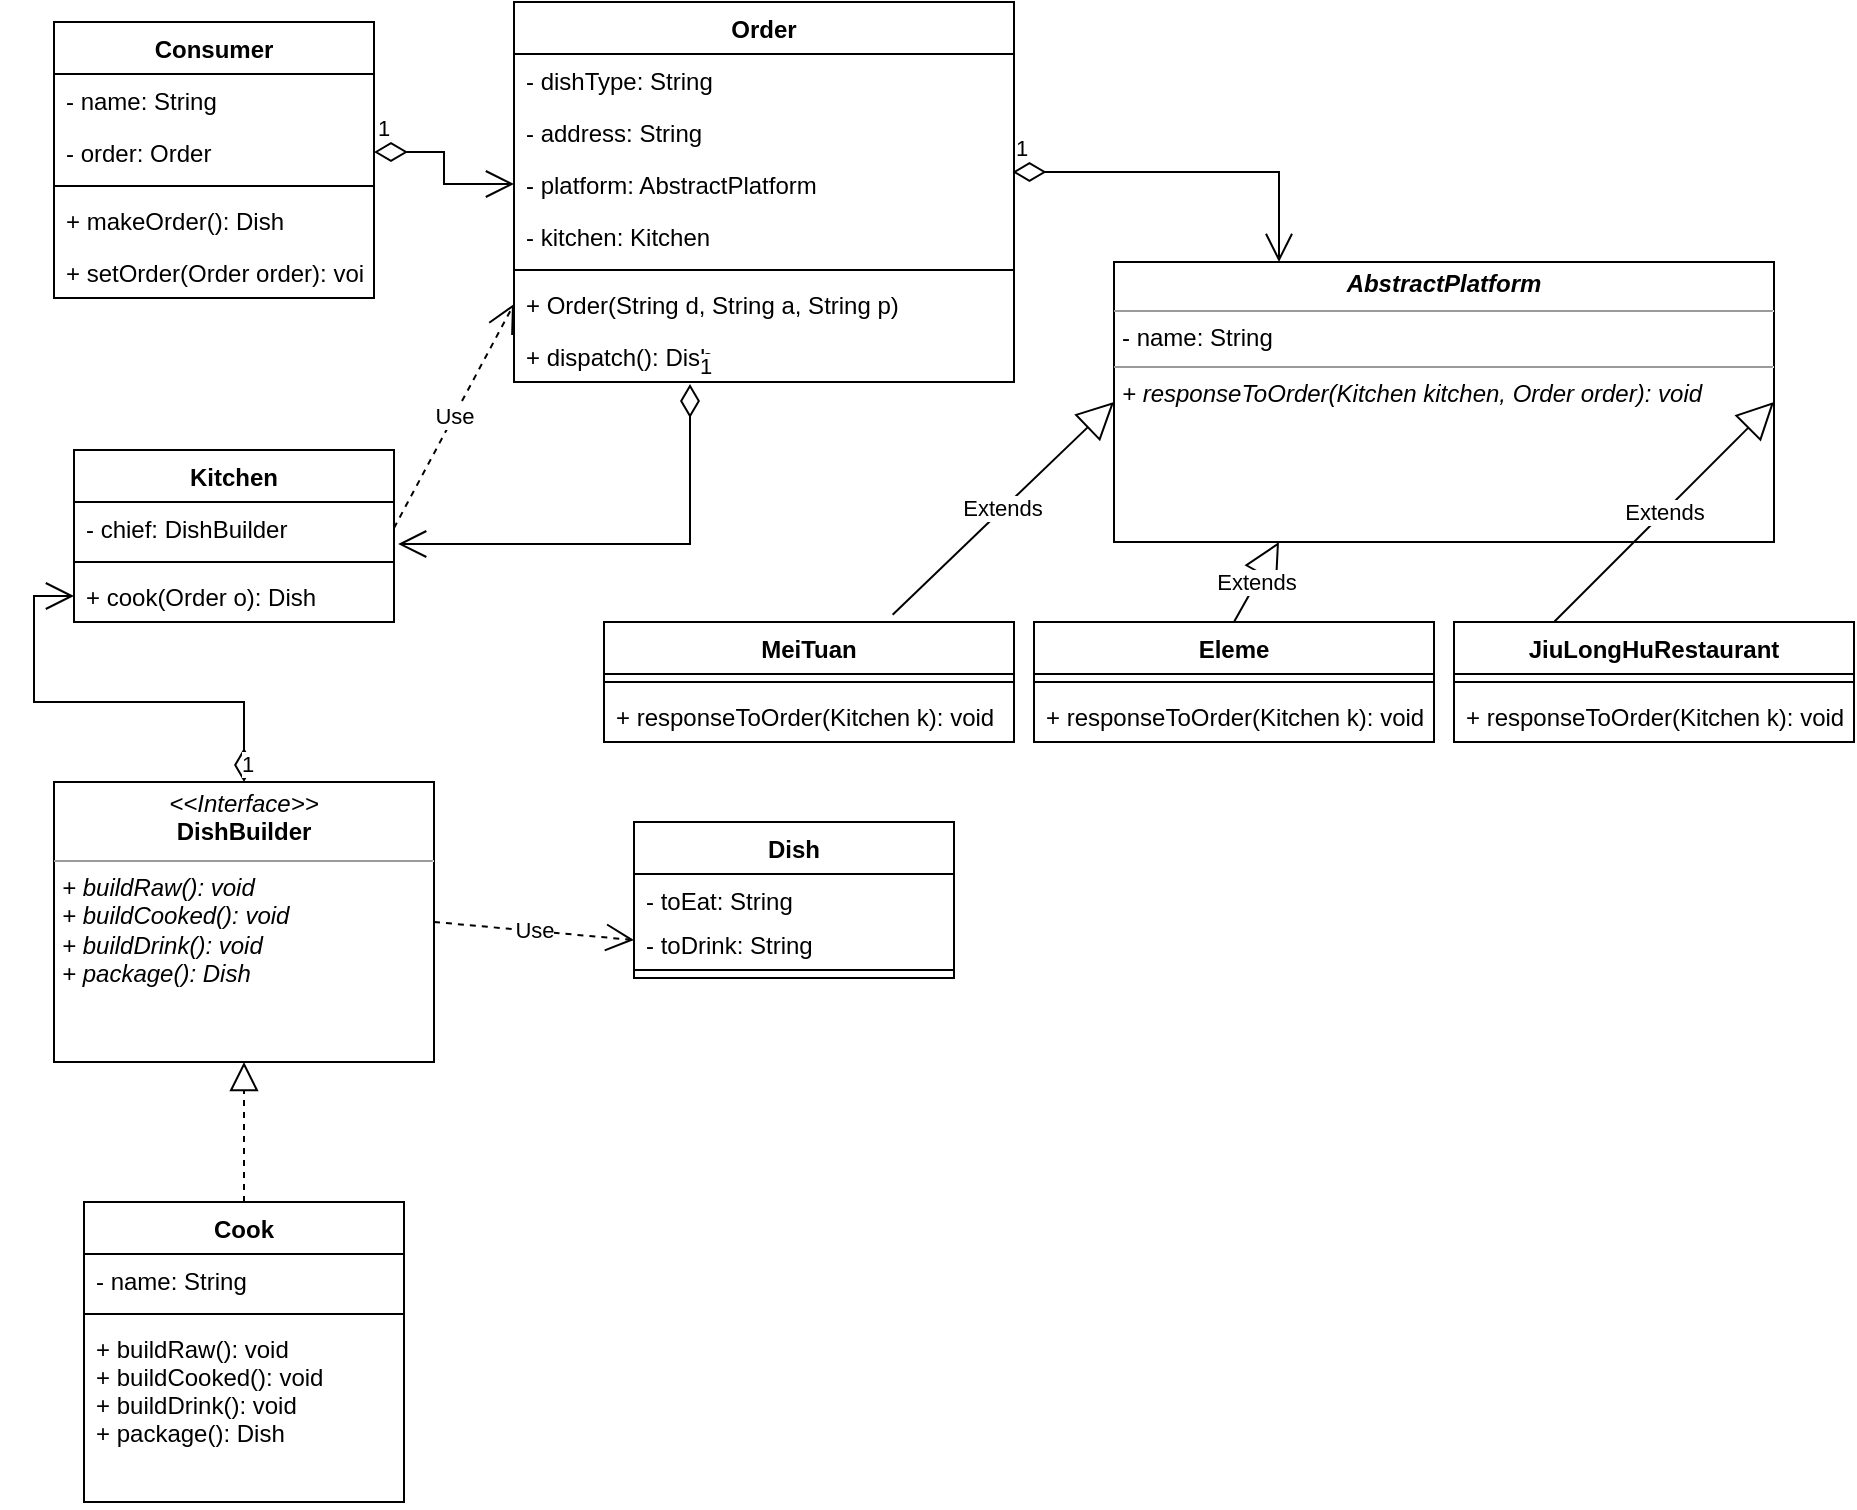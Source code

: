 <mxfile version="20.3.0" type="device"><diagram id="xkVS4vDQoU1fNdrHy3Cy" name="第 1 页"><mxGraphModel dx="1102" dy="853" grid="1" gridSize="10" guides="1" tooltips="1" connect="1" arrows="1" fold="1" page="1" pageScale="1" pageWidth="827" pageHeight="1169" math="0" shadow="0"><root><mxCell id="0"/><mxCell id="1" parent="0"/><mxCell id="rK9xDVHdpdVjtUo6mmEr-9" value="Cook" style="swimlane;fontStyle=1;align=center;verticalAlign=top;childLayout=stackLayout;horizontal=1;startSize=26;horizontalStack=0;resizeParent=1;resizeParentMax=0;resizeLast=0;collapsible=1;marginBottom=0;" vertex="1" parent="1"><mxGeometry x="105" y="620" width="160" height="150" as="geometry"/></mxCell><mxCell id="rK9xDVHdpdVjtUo6mmEr-10" value="- name: String" style="text;strokeColor=none;fillColor=none;align=left;verticalAlign=top;spacingLeft=4;spacingRight=4;overflow=hidden;rotatable=0;points=[[0,0.5],[1,0.5]];portConstraint=eastwest;" vertex="1" parent="rK9xDVHdpdVjtUo6mmEr-9"><mxGeometry y="26" width="160" height="26" as="geometry"/></mxCell><mxCell id="rK9xDVHdpdVjtUo6mmEr-11" value="" style="line;strokeWidth=1;fillColor=none;align=left;verticalAlign=middle;spacingTop=-1;spacingLeft=3;spacingRight=3;rotatable=0;labelPosition=right;points=[];portConstraint=eastwest;strokeColor=inherit;" vertex="1" parent="rK9xDVHdpdVjtUo6mmEr-9"><mxGeometry y="52" width="160" height="8" as="geometry"/></mxCell><mxCell id="rK9xDVHdpdVjtUo6mmEr-12" value="+ buildRaw(): void&#10;+ buildCooked(): void&#10;+ buildDrink(): void&#10;+ package(): Dish" style="text;strokeColor=none;fillColor=none;align=left;verticalAlign=top;spacingLeft=4;spacingRight=4;overflow=hidden;rotatable=0;points=[[0,0.5],[1,0.5]];portConstraint=eastwest;" vertex="1" parent="rK9xDVHdpdVjtUo6mmEr-9"><mxGeometry y="60" width="160" height="90" as="geometry"/></mxCell><mxCell id="rK9xDVHdpdVjtUo6mmEr-17" value="&lt;p style=&quot;margin:0px;margin-top:4px;text-align:center;&quot;&gt;&lt;i&gt;&amp;lt;&amp;lt;Interface&amp;gt;&amp;gt;&lt;/i&gt;&lt;br&gt;&lt;b&gt;DishBuilder&lt;/b&gt;&lt;/p&gt;&lt;hr size=&quot;1&quot;&gt;&lt;p style=&quot;margin:0px;margin-left:4px;&quot;&gt;&lt;i&gt;&lt;span style=&quot;background-color: initial;&quot;&gt;+ buildRaw(): void&lt;/span&gt;&lt;br&gt;&lt;/i&gt;&lt;/p&gt;&lt;p style=&quot;margin:0px;margin-left:4px;&quot;&gt;&lt;i&gt;+ buildCooked(): void&lt;span style=&quot;background-color: initial;&quot;&gt;&lt;br&gt;&lt;/span&gt;&lt;/i&gt;&lt;/p&gt;&lt;p style=&quot;margin:0px;margin-left:4px;&quot;&gt;&lt;i&gt;+ buildDrink(): void&lt;br&gt;&lt;/i&gt;&lt;/p&gt;&lt;p style=&quot;margin:0px;margin-left:4px;&quot;&gt;&lt;i&gt;+ package(): Dish&lt;/i&gt;&lt;br&gt;&lt;/p&gt;" style="verticalAlign=top;align=left;overflow=fill;fontSize=12;fontFamily=Helvetica;html=1;" vertex="1" parent="1"><mxGeometry x="90" y="410" width="190" height="140" as="geometry"/></mxCell><mxCell id="rK9xDVHdpdVjtUo6mmEr-18" value="Kitchen" style="swimlane;fontStyle=1;align=center;verticalAlign=top;childLayout=stackLayout;horizontal=1;startSize=26;horizontalStack=0;resizeParent=1;resizeParentMax=0;resizeLast=0;collapsible=1;marginBottom=0;" vertex="1" parent="1"><mxGeometry x="100" y="244" width="160" height="86" as="geometry"/></mxCell><mxCell id="rK9xDVHdpdVjtUo6mmEr-19" value="- chief: DishBuilder" style="text;strokeColor=none;fillColor=none;align=left;verticalAlign=top;spacingLeft=4;spacingRight=4;overflow=hidden;rotatable=0;points=[[0,0.5],[1,0.5]];portConstraint=eastwest;" vertex="1" parent="rK9xDVHdpdVjtUo6mmEr-18"><mxGeometry y="26" width="160" height="26" as="geometry"/></mxCell><mxCell id="rK9xDVHdpdVjtUo6mmEr-20" value="" style="line;strokeWidth=1;fillColor=none;align=left;verticalAlign=middle;spacingTop=-1;spacingLeft=3;spacingRight=3;rotatable=0;labelPosition=right;points=[];portConstraint=eastwest;strokeColor=inherit;" vertex="1" parent="rK9xDVHdpdVjtUo6mmEr-18"><mxGeometry y="52" width="160" height="8" as="geometry"/></mxCell><mxCell id="rK9xDVHdpdVjtUo6mmEr-21" value="+ cook(Order o): Dish" style="text;strokeColor=none;fillColor=none;align=left;verticalAlign=top;spacingLeft=4;spacingRight=4;overflow=hidden;rotatable=0;points=[[0,0.5],[1,0.5]];portConstraint=eastwest;" vertex="1" parent="rK9xDVHdpdVjtUo6mmEr-18"><mxGeometry y="60" width="160" height="26" as="geometry"/></mxCell><mxCell id="rK9xDVHdpdVjtUo6mmEr-22" value="Consumer" style="swimlane;fontStyle=1;align=center;verticalAlign=top;childLayout=stackLayout;horizontal=1;startSize=26;horizontalStack=0;resizeParent=1;resizeParentMax=0;resizeLast=0;collapsible=1;marginBottom=0;" vertex="1" parent="1"><mxGeometry x="90" y="30" width="160" height="138" as="geometry"/></mxCell><mxCell id="rK9xDVHdpdVjtUo6mmEr-23" value="- name: String" style="text;strokeColor=none;fillColor=none;align=left;verticalAlign=top;spacingLeft=4;spacingRight=4;overflow=hidden;rotatable=0;points=[[0,0.5],[1,0.5]];portConstraint=eastwest;" vertex="1" parent="rK9xDVHdpdVjtUo6mmEr-22"><mxGeometry y="26" width="160" height="26" as="geometry"/></mxCell><mxCell id="rK9xDVHdpdVjtUo6mmEr-43" value="- order: Order" style="text;strokeColor=none;fillColor=none;align=left;verticalAlign=top;spacingLeft=4;spacingRight=4;overflow=hidden;rotatable=0;points=[[0,0.5],[1,0.5]];portConstraint=eastwest;" vertex="1" parent="rK9xDVHdpdVjtUo6mmEr-22"><mxGeometry y="52" width="160" height="26" as="geometry"/></mxCell><mxCell id="rK9xDVHdpdVjtUo6mmEr-24" value="" style="line;strokeWidth=1;fillColor=none;align=left;verticalAlign=middle;spacingTop=-1;spacingLeft=3;spacingRight=3;rotatable=0;labelPosition=right;points=[];portConstraint=eastwest;strokeColor=inherit;" vertex="1" parent="rK9xDVHdpdVjtUo6mmEr-22"><mxGeometry y="78" width="160" height="8" as="geometry"/></mxCell><mxCell id="rK9xDVHdpdVjtUo6mmEr-63" value="+ makeOrder(): Dish" style="text;strokeColor=none;fillColor=none;align=left;verticalAlign=top;spacingLeft=4;spacingRight=4;overflow=hidden;rotatable=0;points=[[0,0.5],[1,0.5]];portConstraint=eastwest;" vertex="1" parent="rK9xDVHdpdVjtUo6mmEr-22"><mxGeometry y="86" width="160" height="26" as="geometry"/></mxCell><mxCell id="rK9xDVHdpdVjtUo6mmEr-25" value="+ setOrder(Order order): void" style="text;strokeColor=none;fillColor=none;align=left;verticalAlign=top;spacingLeft=4;spacingRight=4;overflow=hidden;rotatable=0;points=[[0,0.5],[1,0.5]];portConstraint=eastwest;" vertex="1" parent="rK9xDVHdpdVjtUo6mmEr-22"><mxGeometry y="112" width="160" height="26" as="geometry"/></mxCell><mxCell id="rK9xDVHdpdVjtUo6mmEr-26" value="Order" style="swimlane;fontStyle=1;align=center;verticalAlign=top;childLayout=stackLayout;horizontal=1;startSize=26;horizontalStack=0;resizeParent=1;resizeParentMax=0;resizeLast=0;collapsible=1;marginBottom=0;" vertex="1" parent="1"><mxGeometry x="320" y="20" width="250" height="190" as="geometry"/></mxCell><mxCell id="rK9xDVHdpdVjtUo6mmEr-27" value="- dishType: String" style="text;strokeColor=none;fillColor=none;align=left;verticalAlign=top;spacingLeft=4;spacingRight=4;overflow=hidden;rotatable=0;points=[[0,0.5],[1,0.5]];portConstraint=eastwest;" vertex="1" parent="rK9xDVHdpdVjtUo6mmEr-26"><mxGeometry y="26" width="250" height="26" as="geometry"/></mxCell><mxCell id="rK9xDVHdpdVjtUo6mmEr-59" value="- address: String" style="text;strokeColor=none;fillColor=none;align=left;verticalAlign=top;spacingLeft=4;spacingRight=4;overflow=hidden;rotatable=0;points=[[0,0.5],[1,0.5]];portConstraint=eastwest;" vertex="1" parent="rK9xDVHdpdVjtUo6mmEr-26"><mxGeometry y="52" width="250" height="26" as="geometry"/></mxCell><mxCell id="rK9xDVHdpdVjtUo6mmEr-60" value="- platform: AbstractPlatform" style="text;strokeColor=none;fillColor=none;align=left;verticalAlign=top;spacingLeft=4;spacingRight=4;overflow=hidden;rotatable=0;points=[[0,0.5],[1,0.5]];portConstraint=eastwest;" vertex="1" parent="rK9xDVHdpdVjtUo6mmEr-26"><mxGeometry y="78" width="250" height="26" as="geometry"/></mxCell><mxCell id="rK9xDVHdpdVjtUo6mmEr-65" value="- kitchen: Kitchen" style="text;strokeColor=none;fillColor=none;align=left;verticalAlign=top;spacingLeft=4;spacingRight=4;overflow=hidden;rotatable=0;points=[[0,0.5],[1,0.5]];portConstraint=eastwest;" vertex="1" parent="rK9xDVHdpdVjtUo6mmEr-26"><mxGeometry y="104" width="250" height="26" as="geometry"/></mxCell><mxCell id="rK9xDVHdpdVjtUo6mmEr-28" value="" style="line;strokeWidth=1;fillColor=none;align=left;verticalAlign=middle;spacingTop=-1;spacingLeft=3;spacingRight=3;rotatable=0;labelPosition=right;points=[];portConstraint=eastwest;strokeColor=inherit;" vertex="1" parent="rK9xDVHdpdVjtUo6mmEr-26"><mxGeometry y="130" width="250" height="8" as="geometry"/></mxCell><mxCell id="rK9xDVHdpdVjtUo6mmEr-29" value="+ Order(String d, String a, String p)" style="text;strokeColor=none;fillColor=none;align=left;verticalAlign=top;spacingLeft=4;spacingRight=4;overflow=hidden;rotatable=0;points=[[0,0.5],[1,0.5]];portConstraint=eastwest;" vertex="1" parent="rK9xDVHdpdVjtUo6mmEr-26"><mxGeometry y="138" width="250" height="26" as="geometry"/></mxCell><mxCell id="rK9xDVHdpdVjtUo6mmEr-66" value="+ dispatch(): Dish" style="text;strokeColor=none;fillColor=none;align=left;verticalAlign=top;spacingLeft=4;spacingRight=4;overflow=hidden;rotatable=0;points=[[0,0.5],[1,0.5]];portConstraint=eastwest;" vertex="1" parent="rK9xDVHdpdVjtUo6mmEr-26"><mxGeometry y="164" width="250" height="26" as="geometry"/></mxCell><mxCell id="rK9xDVHdpdVjtUo6mmEr-34" value="&lt;p style=&quot;margin:0px;margin-top:4px;text-align:center;&quot;&gt;&lt;b&gt;&lt;i&gt;AbstractPlatform&lt;/i&gt;&lt;/b&gt;&lt;/p&gt;&lt;hr size=&quot;1&quot;&gt;&lt;p style=&quot;margin:0px;margin-left:4px;&quot;&gt;- name: String&lt;/p&gt;&lt;hr size=&quot;1&quot;&gt;&lt;p style=&quot;margin:0px;margin-left:4px;&quot;&gt;&lt;i&gt;+ responseToOrder(Kitchen kitchen, Order order): void&lt;/i&gt;&lt;/p&gt;" style="verticalAlign=top;align=left;overflow=fill;fontSize=12;fontFamily=Helvetica;html=1;" vertex="1" parent="1"><mxGeometry x="620" y="150" width="330" height="140" as="geometry"/></mxCell><mxCell id="rK9xDVHdpdVjtUo6mmEr-46" value="MeiTuan" style="swimlane;fontStyle=1;align=center;verticalAlign=top;childLayout=stackLayout;horizontal=1;startSize=26;horizontalStack=0;resizeParent=1;resizeParentMax=0;resizeLast=0;collapsible=1;marginBottom=0;" vertex="1" parent="1"><mxGeometry x="365" y="330" width="205" height="60" as="geometry"/></mxCell><mxCell id="rK9xDVHdpdVjtUo6mmEr-48" value="" style="line;strokeWidth=1;fillColor=none;align=left;verticalAlign=middle;spacingTop=-1;spacingLeft=3;spacingRight=3;rotatable=0;labelPosition=right;points=[];portConstraint=eastwest;strokeColor=inherit;" vertex="1" parent="rK9xDVHdpdVjtUo6mmEr-46"><mxGeometry y="26" width="205" height="8" as="geometry"/></mxCell><mxCell id="rK9xDVHdpdVjtUo6mmEr-49" value="+ responseToOrder(Kitchen k): void" style="text;strokeColor=none;fillColor=none;align=left;verticalAlign=top;spacingLeft=4;spacingRight=4;overflow=hidden;rotatable=0;points=[[0,0.5],[1,0.5]];portConstraint=eastwest;fontStyle=0" vertex="1" parent="rK9xDVHdpdVjtUo6mmEr-46"><mxGeometry y="34" width="205" height="26" as="geometry"/></mxCell><mxCell id="rK9xDVHdpdVjtUo6mmEr-50" value="Eleme" style="swimlane;fontStyle=1;align=center;verticalAlign=top;childLayout=stackLayout;horizontal=1;startSize=26;horizontalStack=0;resizeParent=1;resizeParentMax=0;resizeLast=0;collapsible=1;marginBottom=0;" vertex="1" parent="1"><mxGeometry x="580" y="330" width="200" height="60" as="geometry"/></mxCell><mxCell id="rK9xDVHdpdVjtUo6mmEr-51" value="" style="line;strokeWidth=1;fillColor=none;align=left;verticalAlign=middle;spacingTop=-1;spacingLeft=3;spacingRight=3;rotatable=0;labelPosition=right;points=[];portConstraint=eastwest;strokeColor=inherit;" vertex="1" parent="rK9xDVHdpdVjtUo6mmEr-50"><mxGeometry y="26" width="200" height="8" as="geometry"/></mxCell><mxCell id="rK9xDVHdpdVjtUo6mmEr-52" value="+ responseToOrder(Kitchen k): void" style="text;strokeColor=none;fillColor=none;align=left;verticalAlign=top;spacingLeft=4;spacingRight=4;overflow=hidden;rotatable=0;points=[[0,0.5],[1,0.5]];portConstraint=eastwest;" vertex="1" parent="rK9xDVHdpdVjtUo6mmEr-50"><mxGeometry y="34" width="200" height="26" as="geometry"/></mxCell><mxCell id="rK9xDVHdpdVjtUo6mmEr-53" value="JiuLongHuRestaurant" style="swimlane;fontStyle=1;align=center;verticalAlign=top;childLayout=stackLayout;horizontal=1;startSize=26;horizontalStack=0;resizeParent=1;resizeParentMax=0;resizeLast=0;collapsible=1;marginBottom=0;" vertex="1" parent="1"><mxGeometry x="790" y="330" width="200" height="60" as="geometry"/></mxCell><mxCell id="rK9xDVHdpdVjtUo6mmEr-54" value="" style="line;strokeWidth=1;fillColor=none;align=left;verticalAlign=middle;spacingTop=-1;spacingLeft=3;spacingRight=3;rotatable=0;labelPosition=right;points=[];portConstraint=eastwest;strokeColor=inherit;" vertex="1" parent="rK9xDVHdpdVjtUo6mmEr-53"><mxGeometry y="26" width="200" height="8" as="geometry"/></mxCell><mxCell id="rK9xDVHdpdVjtUo6mmEr-55" value="+ responseToOrder(Kitchen k): void" style="text;strokeColor=none;fillColor=none;align=left;verticalAlign=top;spacingLeft=4;spacingRight=4;overflow=hidden;rotatable=0;points=[[0,0.5],[1,0.5]];portConstraint=eastwest;" vertex="1" parent="rK9xDVHdpdVjtUo6mmEr-53"><mxGeometry y="34" width="200" height="26" as="geometry"/></mxCell><mxCell id="rK9xDVHdpdVjtUo6mmEr-56" value="Extends" style="endArrow=block;endSize=16;endFill=0;html=1;rounded=0;entryX=1;entryY=0.5;entryDx=0;entryDy=0;exitX=0.25;exitY=0;exitDx=0;exitDy=0;" edge="1" parent="1" source="rK9xDVHdpdVjtUo6mmEr-53" target="rK9xDVHdpdVjtUo6mmEr-34"><mxGeometry width="160" relative="1" as="geometry"><mxPoint x="750" y="312.5" as="sourcePoint"/><mxPoint x="910" y="312.5" as="targetPoint"/></mxGeometry></mxCell><mxCell id="rK9xDVHdpdVjtUo6mmEr-57" value="Extends" style="endArrow=block;endSize=16;endFill=0;html=1;rounded=0;entryX=0.25;entryY=1;entryDx=0;entryDy=0;exitX=0.5;exitY=0;exitDx=0;exitDy=0;" edge="1" parent="1" source="rK9xDVHdpdVjtUo6mmEr-50" target="rK9xDVHdpdVjtUo6mmEr-34"><mxGeometry width="160" relative="1" as="geometry"><mxPoint x="510" y="300" as="sourcePoint"/><mxPoint x="670" y="300" as="targetPoint"/></mxGeometry></mxCell><mxCell id="rK9xDVHdpdVjtUo6mmEr-58" value="Extends" style="endArrow=block;endSize=16;endFill=0;html=1;rounded=0;exitX=0.704;exitY=-0.061;exitDx=0;exitDy=0;exitPerimeter=0;entryX=0;entryY=0.5;entryDx=0;entryDy=0;" edge="1" parent="1" source="rK9xDVHdpdVjtUo6mmEr-46" target="rK9xDVHdpdVjtUo6mmEr-34"><mxGeometry width="160" relative="1" as="geometry"><mxPoint x="330" y="360" as="sourcePoint"/><mxPoint x="490" y="360" as="targetPoint"/></mxGeometry></mxCell><mxCell id="rK9xDVHdpdVjtUo6mmEr-69" value="Dish" style="swimlane;fontStyle=1;align=center;verticalAlign=top;childLayout=stackLayout;horizontal=1;startSize=26;horizontalStack=0;resizeParent=1;resizeParentMax=0;resizeLast=0;collapsible=1;marginBottom=0;" vertex="1" parent="1"><mxGeometry x="380" y="430" width="160" height="78" as="geometry"/></mxCell><mxCell id="rK9xDVHdpdVjtUo6mmEr-70" value="- toEat: String" style="text;strokeColor=none;fillColor=none;align=left;verticalAlign=top;spacingLeft=4;spacingRight=4;overflow=hidden;rotatable=0;points=[[0,0.5],[1,0.5]];portConstraint=eastwest;" vertex="1" parent="rK9xDVHdpdVjtUo6mmEr-69"><mxGeometry y="26" width="160" height="22" as="geometry"/></mxCell><mxCell id="rK9xDVHdpdVjtUo6mmEr-73" value="- toDrink: String" style="text;strokeColor=none;fillColor=none;align=left;verticalAlign=top;spacingLeft=4;spacingRight=4;overflow=hidden;rotatable=0;points=[[0,0.5],[1,0.5]];portConstraint=eastwest;" vertex="1" parent="rK9xDVHdpdVjtUo6mmEr-69"><mxGeometry y="48" width="160" height="22" as="geometry"/></mxCell><mxCell id="rK9xDVHdpdVjtUo6mmEr-71" value="" style="line;strokeWidth=1;fillColor=none;align=left;verticalAlign=middle;spacingTop=-1;spacingLeft=3;spacingRight=3;rotatable=0;labelPosition=right;points=[];portConstraint=eastwest;strokeColor=inherit;" vertex="1" parent="rK9xDVHdpdVjtUo6mmEr-69"><mxGeometry y="70" width="160" height="8" as="geometry"/></mxCell><mxCell id="rK9xDVHdpdVjtUo6mmEr-74" value="" style="endArrow=block;dashed=1;endFill=0;endSize=12;html=1;rounded=0;exitX=0.5;exitY=0;exitDx=0;exitDy=0;entryX=0.5;entryY=1;entryDx=0;entryDy=0;" edge="1" parent="1" source="rK9xDVHdpdVjtUo6mmEr-9" target="rK9xDVHdpdVjtUo6mmEr-17"><mxGeometry width="160" relative="1" as="geometry"><mxPoint x="370" y="350" as="sourcePoint"/><mxPoint x="530" y="350" as="targetPoint"/></mxGeometry></mxCell><mxCell id="rK9xDVHdpdVjtUo6mmEr-75" value="1" style="endArrow=open;html=1;endSize=12;startArrow=diamondThin;startSize=14;startFill=0;edgeStyle=orthogonalEdgeStyle;align=left;verticalAlign=bottom;rounded=0;exitX=0.5;exitY=0;exitDx=0;exitDy=0;entryX=0;entryY=0.5;entryDx=0;entryDy=0;" edge="1" parent="1" source="rK9xDVHdpdVjtUo6mmEr-17" target="rK9xDVHdpdVjtUo6mmEr-21"><mxGeometry x="-1" y="3" relative="1" as="geometry"><mxPoint x="370" y="350" as="sourcePoint"/><mxPoint x="180" y="380" as="targetPoint"/></mxGeometry></mxCell><mxCell id="rK9xDVHdpdVjtUo6mmEr-76" value="1" style="endArrow=open;html=1;endSize=12;startArrow=diamondThin;startSize=14;startFill=0;edgeStyle=orthogonalEdgeStyle;align=left;verticalAlign=bottom;rounded=0;exitX=1;exitY=0.5;exitDx=0;exitDy=0;entryX=0;entryY=0.5;entryDx=0;entryDy=0;" edge="1" parent="1" source="rK9xDVHdpdVjtUo6mmEr-43" target="rK9xDVHdpdVjtUo6mmEr-60"><mxGeometry x="-1" y="3" relative="1" as="geometry"><mxPoint x="370" y="350" as="sourcePoint"/><mxPoint x="530" y="350" as="targetPoint"/></mxGeometry></mxCell><mxCell id="rK9xDVHdpdVjtUo6mmEr-77" value="Use" style="endArrow=open;endSize=12;dashed=1;html=1;rounded=0;exitX=1;exitY=0.5;exitDx=0;exitDy=0;entryX=0;entryY=0.5;entryDx=0;entryDy=0;" edge="1" parent="1" source="rK9xDVHdpdVjtUo6mmEr-17" target="rK9xDVHdpdVjtUo6mmEr-73"><mxGeometry width="160" relative="1" as="geometry"><mxPoint x="370" y="350" as="sourcePoint"/><mxPoint x="530" y="350" as="targetPoint"/></mxGeometry></mxCell><mxCell id="rK9xDVHdpdVjtUo6mmEr-79" value="1" style="endArrow=open;html=1;endSize=12;startArrow=diamondThin;startSize=14;startFill=0;edgeStyle=orthogonalEdgeStyle;align=left;verticalAlign=bottom;rounded=0;exitX=0.997;exitY=0.269;exitDx=0;exitDy=0;exitPerimeter=0;entryX=0.25;entryY=0;entryDx=0;entryDy=0;" edge="1" parent="1" source="rK9xDVHdpdVjtUo6mmEr-60" target="rK9xDVHdpdVjtUo6mmEr-34"><mxGeometry x="-1" y="3" relative="1" as="geometry"><mxPoint x="370" y="350" as="sourcePoint"/><mxPoint x="530" y="350" as="targetPoint"/></mxGeometry></mxCell><mxCell id="rK9xDVHdpdVjtUo6mmEr-80" value="1" style="endArrow=open;html=1;endSize=12;startArrow=diamondThin;startSize=14;startFill=0;edgeStyle=orthogonalEdgeStyle;align=left;verticalAlign=bottom;rounded=0;exitX=0.352;exitY=1.038;exitDx=0;exitDy=0;exitPerimeter=0;entryX=1.013;entryY=0.808;entryDx=0;entryDy=0;entryPerimeter=0;" edge="1" parent="1" source="rK9xDVHdpdVjtUo6mmEr-66" target="rK9xDVHdpdVjtUo6mmEr-19"><mxGeometry x="-1" y="3" relative="1" as="geometry"><mxPoint x="340" y="270" as="sourcePoint"/><mxPoint x="500" y="270" as="targetPoint"/></mxGeometry></mxCell><mxCell id="rK9xDVHdpdVjtUo6mmEr-81" value="Use" style="endArrow=open;endSize=12;dashed=1;html=1;rounded=0;exitX=1;exitY=0.5;exitDx=0;exitDy=0;entryX=0;entryY=0.5;entryDx=0;entryDy=0;" edge="1" parent="1" source="rK9xDVHdpdVjtUo6mmEr-19" target="rK9xDVHdpdVjtUo6mmEr-29"><mxGeometry width="160" relative="1" as="geometry"><mxPoint x="320" y="260" as="sourcePoint"/><mxPoint x="530" y="350" as="targetPoint"/></mxGeometry></mxCell></root></mxGraphModel></diagram></mxfile>